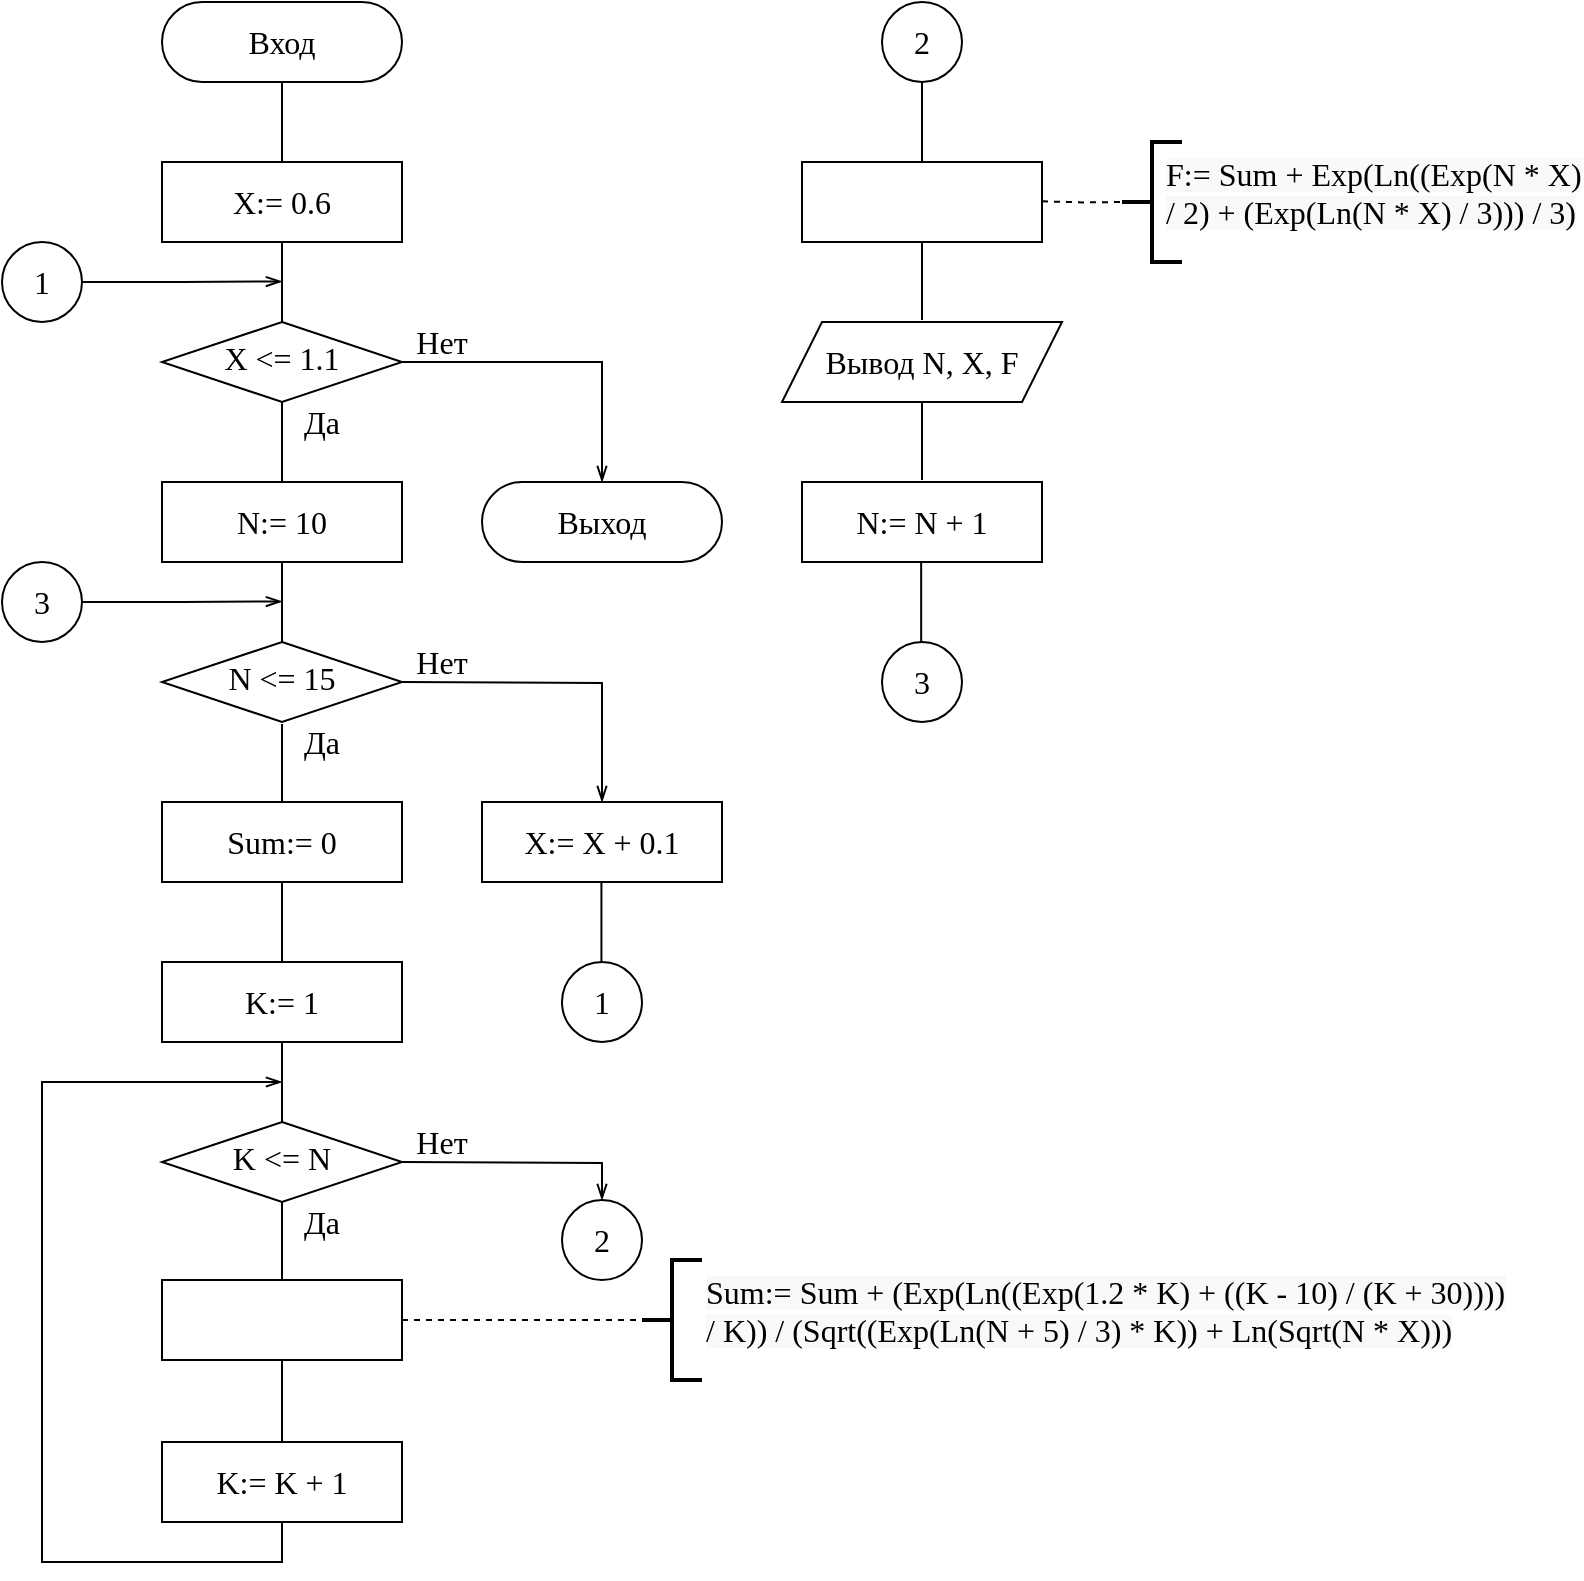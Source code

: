<mxfile version="15.4.0" type="device"><diagram id="C5RBs43oDa-KdzZeNtuy" name="Page-1"><mxGraphModel dx="2557" dy="1027" grid="1" gridSize="10" guides="1" tooltips="1" connect="1" arrows="1" fold="1" page="1" pageScale="1" pageWidth="827" pageHeight="1169" math="0" shadow="0"><root><mxCell id="WIyWlLk6GJQsqaUBKTNV-0"/><mxCell id="WIyWlLk6GJQsqaUBKTNV-1" parent="WIyWlLk6GJQsqaUBKTNV-0"/><mxCell id="ev4SSXrMI-M9NUrjME81-0" value="Вход" style="rounded=1;whiteSpace=wrap;html=1;fontSize=16;glass=0;strokeWidth=1;shadow=0;arcSize=50;fontFamily=Times New Roman;" vertex="1" parent="WIyWlLk6GJQsqaUBKTNV-1"><mxGeometry x="-730" y="40" width="120" height="40" as="geometry"/></mxCell><mxCell id="ev4SSXrMI-M9NUrjME81-1" value="X &amp;lt;= 1.1" style="rhombus;whiteSpace=wrap;html=1;shadow=0;fontFamily=Times New Roman;fontSize=16;align=center;strokeWidth=1;spacing=6;spacingTop=-4;" vertex="1" parent="WIyWlLk6GJQsqaUBKTNV-1"><mxGeometry x="-730" y="200" width="120" height="40" as="geometry"/></mxCell><mxCell id="ev4SSXrMI-M9NUrjME81-2" value="X:= 0.6" style="rounded=0;whiteSpace=wrap;html=1;fontFamily=Times New Roman;fontSize=16;" vertex="1" parent="WIyWlLk6GJQsqaUBKTNV-1"><mxGeometry x="-730" y="120" width="120" height="40" as="geometry"/></mxCell><mxCell id="ev4SSXrMI-M9NUrjME81-3" value="N:= 10" style="rounded=0;whiteSpace=wrap;html=1;fontFamily=Times New Roman;fontSize=16;" vertex="1" parent="WIyWlLk6GJQsqaUBKTNV-1"><mxGeometry x="-730" y="280" width="120" height="40" as="geometry"/></mxCell><mxCell id="ev4SSXrMI-M9NUrjME81-4" value="N &amp;lt;= 15" style="rhombus;whiteSpace=wrap;html=1;shadow=0;fontFamily=Times New Roman;fontSize=16;align=center;strokeWidth=1;spacing=6;spacingTop=-4;" vertex="1" parent="WIyWlLk6GJQsqaUBKTNV-1"><mxGeometry x="-730" y="360" width="120" height="40" as="geometry"/></mxCell><mxCell id="ev4SSXrMI-M9NUrjME81-5" value="&lt;span style=&quot;color: rgb(0, 0, 0); font-style: normal; font-weight: 400; letter-spacing: normal; text-align: center; text-indent: 0px; text-transform: none; word-spacing: 0px; background-color: rgb(248, 249, 250); display: inline; float: none; font-size: 16px;&quot;&gt;&lt;font style=&quot;font-size: 16px;&quot;&gt;Sum:= Sum + (Exp(Ln((Exp(1.2 * K) + ((K - 10) / (K + 30)))) / K)) / (Sqrt((Exp(Ln(N + 5) / 3) * K)) + Ln(Sqrt(N * X)))&lt;/font&gt;&lt;/span&gt;" style="text;whiteSpace=wrap;html=1;fontFamily=Times New Roman;fontSize=16;" vertex="1" parent="WIyWlLk6GJQsqaUBKTNV-1"><mxGeometry x="-460" y="669" width="410" height="60" as="geometry"/></mxCell><mxCell id="ev4SSXrMI-M9NUrjME81-6" value="" style="endArrow=none;html=1;exitX=0.5;exitY=1;exitDx=0;exitDy=0;entryX=0.5;entryY=0;entryDx=0;entryDy=0;fontFamily=Times New Roman;fontSize=16;" edge="1" parent="WIyWlLk6GJQsqaUBKTNV-1" source="ev4SSXrMI-M9NUrjME81-0" target="ev4SSXrMI-M9NUrjME81-2"><mxGeometry width="50" height="50" relative="1" as="geometry"><mxPoint x="-600" y="190" as="sourcePoint"/><mxPoint x="-550" y="140" as="targetPoint"/></mxGeometry></mxCell><mxCell id="ev4SSXrMI-M9NUrjME81-7" value="" style="endArrow=none;html=1;exitX=0.5;exitY=1;exitDx=0;exitDy=0;entryX=0.5;entryY=0;entryDx=0;entryDy=0;fontFamily=Times New Roman;fontSize=16;" edge="1" parent="WIyWlLk6GJQsqaUBKTNV-1" source="ev4SSXrMI-M9NUrjME81-2" target="ev4SSXrMI-M9NUrjME81-1"><mxGeometry width="50" height="50" relative="1" as="geometry"><mxPoint x="-600" y="190" as="sourcePoint"/><mxPoint x="-550" y="140" as="targetPoint"/></mxGeometry></mxCell><mxCell id="ev4SSXrMI-M9NUrjME81-8" value="" style="endArrow=none;html=1;exitX=0.5;exitY=1;exitDx=0;exitDy=0;entryX=0.5;entryY=0;entryDx=0;entryDy=0;fontFamily=Times New Roman;fontSize=16;" edge="1" parent="WIyWlLk6GJQsqaUBKTNV-1" source="ev4SSXrMI-M9NUrjME81-3" target="ev4SSXrMI-M9NUrjME81-4"><mxGeometry width="50" height="50" relative="1" as="geometry"><mxPoint x="-370" y="520" as="sourcePoint"/><mxPoint x="-320" y="470" as="targetPoint"/></mxGeometry></mxCell><mxCell id="ev4SSXrMI-M9NUrjME81-9" value="Да" style="text;html=1;strokeColor=none;fillColor=none;align=center;verticalAlign=middle;whiteSpace=wrap;rounded=0;hachureGap=4;pointerEvents=0;fontFamily=Times New Roman;fontSize=16;" vertex="1" parent="WIyWlLk6GJQsqaUBKTNV-1"><mxGeometry x="-670" y="240" width="40" height="20" as="geometry"/></mxCell><mxCell id="ev4SSXrMI-M9NUrjME81-10" value="Нет" style="text;html=1;strokeColor=none;fillColor=none;align=center;verticalAlign=middle;whiteSpace=wrap;rounded=0;hachureGap=4;pointerEvents=0;fontFamily=Times New Roman;fontSize=16;" vertex="1" parent="WIyWlLk6GJQsqaUBKTNV-1"><mxGeometry x="-610" y="200" width="40" height="20" as="geometry"/></mxCell><mxCell id="ev4SSXrMI-M9NUrjME81-11" value="" style="endArrow=none;html=1;entryX=0.5;entryY=1;entryDx=0;entryDy=0;fontFamily=Times New Roman;fontSize=16;exitX=0.5;exitY=0;exitDx=0;exitDy=0;" edge="1" parent="WIyWlLk6GJQsqaUBKTNV-1" target="ev4SSXrMI-M9NUrjME81-1"><mxGeometry width="50" height="50" relative="1" as="geometry"><mxPoint x="-670" y="280" as="sourcePoint"/><mxPoint x="-670" y="240" as="targetPoint"/></mxGeometry></mxCell><mxCell id="ev4SSXrMI-M9NUrjME81-12" value="K:= K + 1" style="rounded=0;whiteSpace=wrap;html=1;fontFamily=Times New Roman;fontSize=16;" vertex="1" parent="WIyWlLk6GJQsqaUBKTNV-1"><mxGeometry x="-730" y="760" width="120" height="40" as="geometry"/></mxCell><mxCell id="ev4SSXrMI-M9NUrjME81-13" value="K &amp;lt;= N" style="rhombus;whiteSpace=wrap;html=1;shadow=0;fontFamily=Times New Roman;fontSize=16;align=center;strokeWidth=1;spacing=6;spacingTop=-4;" vertex="1" parent="WIyWlLk6GJQsqaUBKTNV-1"><mxGeometry x="-730" y="600" width="120" height="40" as="geometry"/></mxCell><mxCell id="ev4SSXrMI-M9NUrjME81-14" value="" style="rounded=0;whiteSpace=wrap;html=1;fontFamily=Times New Roman;fontSize=16;" vertex="1" parent="WIyWlLk6GJQsqaUBKTNV-1"><mxGeometry x="-730" y="679" width="120" height="40" as="geometry"/></mxCell><mxCell id="ev4SSXrMI-M9NUrjME81-15" value="K:= 1" style="rounded=0;whiteSpace=wrap;html=1;fontSize=16;fontFamily=Times New Roman;" vertex="1" parent="WIyWlLk6GJQsqaUBKTNV-1"><mxGeometry x="-730" y="520" width="120" height="40" as="geometry"/></mxCell><mxCell id="ev4SSXrMI-M9NUrjME81-16" value="" style="endArrow=none;html=1;rounded=0;edgeStyle=orthogonalEdgeStyle;entryX=0.5;entryY=1;entryDx=0;entryDy=0;exitX=0.5;exitY=0;exitDx=0;exitDy=0;fontSize=16;fontFamily=Times New Roman;" edge="1" parent="WIyWlLk6GJQsqaUBKTNV-1" source="ev4SSXrMI-M9NUrjME81-13" target="ev4SSXrMI-M9NUrjME81-15"><mxGeometry width="50" height="50" relative="1" as="geometry"><mxPoint x="-660" y="760" as="sourcePoint"/><mxPoint x="-520" y="800" as="targetPoint"/></mxGeometry></mxCell><mxCell id="ev4SSXrMI-M9NUrjME81-17" value="Sum:= 0" style="rounded=0;whiteSpace=wrap;html=1;fontFamily=Times New Roman;fontSize=16;" vertex="1" parent="WIyWlLk6GJQsqaUBKTNV-1"><mxGeometry x="-730" y="440" width="120" height="40" as="geometry"/></mxCell><mxCell id="ev4SSXrMI-M9NUrjME81-18" value="" style="endArrow=none;html=1;rounded=0;edgeStyle=orthogonalEdgeStyle;entryX=0.5;entryY=0;entryDx=0;entryDy=0;exitX=0.5;exitY=1;exitDx=0;exitDy=0;fontSize=16;fontFamily=Times New Roman;" edge="1" parent="WIyWlLk6GJQsqaUBKTNV-1" source="ev4SSXrMI-M9NUrjME81-14"><mxGeometry width="50" height="50" relative="1" as="geometry"><mxPoint x="-650" y="740" as="sourcePoint"/><mxPoint x="-670" y="760" as="targetPoint"/></mxGeometry></mxCell><mxCell id="ev4SSXrMI-M9NUrjME81-19" value="" style="endArrow=none;html=1;rounded=0;edgeStyle=orthogonalEdgeStyle;entryX=0.5;entryY=1;entryDx=0;entryDy=0;exitX=0.5;exitY=0;exitDx=0;exitDy=0;fontSize=16;fontFamily=Times New Roman;" edge="1" parent="WIyWlLk6GJQsqaUBKTNV-1" source="ev4SSXrMI-M9NUrjME81-15" target="ev4SSXrMI-M9NUrjME81-17"><mxGeometry width="50" height="50" relative="1" as="geometry"><mxPoint x="-600" y="540" as="sourcePoint"/><mxPoint x="-600" y="500" as="targetPoint"/></mxGeometry></mxCell><mxCell id="ev4SSXrMI-M9NUrjME81-20" value="" style="endArrow=none;html=1;rounded=0;edgeStyle=orthogonalEdgeStyle;entryX=0.5;entryY=1;entryDx=0;entryDy=0;exitX=0.5;exitY=0;exitDx=0;exitDy=0;fontSize=16;fontFamily=Times New Roman;" edge="1" parent="WIyWlLk6GJQsqaUBKTNV-1" source="ev4SSXrMI-M9NUrjME81-14" target="ev4SSXrMI-M9NUrjME81-13"><mxGeometry width="50" height="50" relative="1" as="geometry"><mxPoint x="-670" y="680" as="sourcePoint"/><mxPoint x="-290" y="730" as="targetPoint"/></mxGeometry></mxCell><mxCell id="ev4SSXrMI-M9NUrjME81-21" value="" style="endArrow=none;html=1;rounded=0;edgeStyle=orthogonalEdgeStyle;entryX=0.5;entryY=1;entryDx=0;entryDy=0;exitX=0.5;exitY=0;exitDx=0;exitDy=0;fontSize=16;fontFamily=Times New Roman;" edge="1" parent="WIyWlLk6GJQsqaUBKTNV-1"><mxGeometry width="50" height="50" relative="1" as="geometry"><mxPoint x="-670" y="440" as="sourcePoint"/><mxPoint x="-670" y="401.0" as="targetPoint"/></mxGeometry></mxCell><mxCell id="ev4SSXrMI-M9NUrjME81-22" value="" style="endArrow=openThin;html=1;fontFamily=Times New Roman;fontSize=16;endFill=0;exitX=1;exitY=0.5;exitDx=0;exitDy=0;rounded=0;edgeStyle=orthogonalEdgeStyle;entryX=0.5;entryY=0;entryDx=0;entryDy=0;" edge="1" parent="WIyWlLk6GJQsqaUBKTNV-1" source="ev4SSXrMI-M9NUrjME81-1" target="ev4SSXrMI-M9NUrjME81-33"><mxGeometry width="50" height="50" relative="1" as="geometry"><mxPoint x="-530" y="300" as="sourcePoint"/><mxPoint x="-550" y="240" as="targetPoint"/><Array as="points"><mxPoint x="-510" y="220"/></Array></mxGeometry></mxCell><mxCell id="ev4SSXrMI-M9NUrjME81-23" value="Да" style="text;html=1;strokeColor=none;fillColor=none;align=center;verticalAlign=middle;whiteSpace=wrap;rounded=0;hachureGap=4;pointerEvents=0;fontFamily=Times New Roman;fontSize=16;" vertex="1" parent="WIyWlLk6GJQsqaUBKTNV-1"><mxGeometry x="-670" y="400" width="40" height="20" as="geometry"/></mxCell><mxCell id="ev4SSXrMI-M9NUrjME81-24" value="Нет" style="text;html=1;strokeColor=none;fillColor=none;align=center;verticalAlign=middle;whiteSpace=wrap;rounded=0;hachureGap=4;pointerEvents=0;fontFamily=Times New Roman;fontSize=16;" vertex="1" parent="WIyWlLk6GJQsqaUBKTNV-1"><mxGeometry x="-610" y="360" width="40" height="20" as="geometry"/></mxCell><mxCell id="ev4SSXrMI-M9NUrjME81-25" value="" style="endArrow=openThin;html=1;fontFamily=Times New Roman;fontSize=16;endFill=0;exitX=1;exitY=0.5;exitDx=0;exitDy=0;rounded=0;edgeStyle=orthogonalEdgeStyle;entryX=0.5;entryY=0;entryDx=0;entryDy=0;" edge="1" parent="WIyWlLk6GJQsqaUBKTNV-1" target="ev4SSXrMI-M9NUrjME81-34"><mxGeometry width="50" height="50" relative="1" as="geometry"><mxPoint x="-610" y="380" as="sourcePoint"/><mxPoint x="-550" y="400" as="targetPoint"/><Array as="points"/></mxGeometry></mxCell><mxCell id="ev4SSXrMI-M9NUrjME81-26" value="Нет" style="text;html=1;strokeColor=none;fillColor=none;align=center;verticalAlign=middle;whiteSpace=wrap;rounded=0;hachureGap=4;pointerEvents=0;fontFamily=Times New Roman;fontSize=16;" vertex="1" parent="WIyWlLk6GJQsqaUBKTNV-1"><mxGeometry x="-610" y="600" width="40" height="20" as="geometry"/></mxCell><mxCell id="ev4SSXrMI-M9NUrjME81-27" value="2" style="ellipse;whiteSpace=wrap;html=1;aspect=fixed;rounded=0;fontFamily=Times New Roman;fontSize=16;" vertex="1" parent="WIyWlLk6GJQsqaUBKTNV-1"><mxGeometry x="-530" y="639" width="40" height="40" as="geometry"/></mxCell><mxCell id="ev4SSXrMI-M9NUrjME81-28" value="" style="endArrow=openThin;html=1;fontFamily=Times New Roman;fontSize=16;endFill=0;exitX=1;exitY=0.5;exitDx=0;exitDy=0;rounded=0;edgeStyle=orthogonalEdgeStyle;entryX=0.5;entryY=0;entryDx=0;entryDy=0;" edge="1" parent="WIyWlLk6GJQsqaUBKTNV-1" target="ev4SSXrMI-M9NUrjME81-27"><mxGeometry width="50" height="50" relative="1" as="geometry"><mxPoint x="-610" y="620" as="sourcePoint"/><mxPoint x="-410" y="700" as="targetPoint"/><Array as="points"/></mxGeometry></mxCell><mxCell id="ev4SSXrMI-M9NUrjME81-29" value="" style="endArrow=openThin;html=1;fontFamily=Times New Roman;fontSize=16;endFill=0;rounded=0;edgeStyle=orthogonalEdgeStyle;exitX=0.5;exitY=1;exitDx=0;exitDy=0;" edge="1" parent="WIyWlLk6GJQsqaUBKTNV-1" source="ev4SSXrMI-M9NUrjME81-12"><mxGeometry width="50" height="50" relative="1" as="geometry"><mxPoint x="-670" y="820" as="sourcePoint"/><mxPoint x="-670" y="580" as="targetPoint"/><Array as="points"><mxPoint x="-670" y="820"/><mxPoint x="-790" y="820"/><mxPoint x="-790" y="580"/></Array></mxGeometry></mxCell><mxCell id="ev4SSXrMI-M9NUrjME81-30" value="Да" style="text;html=1;strokeColor=none;fillColor=none;align=center;verticalAlign=middle;whiteSpace=wrap;rounded=0;hachureGap=4;pointerEvents=0;fontFamily=Times New Roman;fontSize=16;" vertex="1" parent="WIyWlLk6GJQsqaUBKTNV-1"><mxGeometry x="-670" y="640" width="40" height="20" as="geometry"/></mxCell><mxCell id="ev4SSXrMI-M9NUrjME81-31" value="" style="strokeWidth=2;html=1;shape=mxgraph.flowchart.annotation_2;align=left;fontSize=16;rounded=0;fillColor=none;fontFamily=Times New Roman;" vertex="1" parent="WIyWlLk6GJQsqaUBKTNV-1"><mxGeometry x="-490" y="669" width="30" height="60" as="geometry"/></mxCell><mxCell id="ev4SSXrMI-M9NUrjME81-32" value="" style="endArrow=none;dashed=1;html=1;fontSize=16;entryX=0;entryY=0.5;entryPerimeter=0;rounded=0;edgeStyle=orthogonalEdgeStyle;exitX=1;exitY=0.5;exitDx=0;exitDy=0;fontFamily=Times New Roman;" edge="1" parent="WIyWlLk6GJQsqaUBKTNV-1" source="ev4SSXrMI-M9NUrjME81-14" target="ev4SSXrMI-M9NUrjME81-31"><mxGeometry width="50" height="50" relative="1" as="geometry"><mxPoint x="-520" y="699" as="sourcePoint"/><mxPoint x="-536.5" y="689" as="targetPoint"/></mxGeometry></mxCell><mxCell id="ev4SSXrMI-M9NUrjME81-33" value="Выход" style="rounded=1;whiteSpace=wrap;html=1;fontSize=16;glass=0;strokeWidth=1;shadow=0;arcSize=50;fontFamily=Times New Roman;" vertex="1" parent="WIyWlLk6GJQsqaUBKTNV-1"><mxGeometry x="-570" y="280" width="120" height="40" as="geometry"/></mxCell><mxCell id="ev4SSXrMI-M9NUrjME81-34" value="X:= X + 0.1" style="rounded=0;whiteSpace=wrap;html=1;fontFamily=Times New Roman;fontSize=16;" vertex="1" parent="WIyWlLk6GJQsqaUBKTNV-1"><mxGeometry x="-570" y="440" width="120" height="40" as="geometry"/></mxCell><mxCell id="ev4SSXrMI-M9NUrjME81-35" value="1" style="ellipse;whiteSpace=wrap;html=1;aspect=fixed;rounded=0;fontFamily=Times New Roman;fontSize=16;" vertex="1" parent="WIyWlLk6GJQsqaUBKTNV-1"><mxGeometry x="-530" y="520" width="40" height="40" as="geometry"/></mxCell><mxCell id="ev4SSXrMI-M9NUrjME81-36" value="" style="endArrow=none;html=1;rounded=0;edgeStyle=orthogonalEdgeStyle;fontSize=16;fontFamily=Times New Roman;" edge="1" parent="WIyWlLk6GJQsqaUBKTNV-1"><mxGeometry width="50" height="50" relative="1" as="geometry"><mxPoint x="-510.29" y="520" as="sourcePoint"/><mxPoint x="-510.29" y="480" as="targetPoint"/></mxGeometry></mxCell><mxCell id="ev4SSXrMI-M9NUrjME81-37" value="1" style="ellipse;whiteSpace=wrap;html=1;aspect=fixed;rounded=0;fontFamily=Times New Roman;fontSize=16;" vertex="1" parent="WIyWlLk6GJQsqaUBKTNV-1"><mxGeometry x="-810" y="160" width="40" height="40" as="geometry"/></mxCell><mxCell id="ev4SSXrMI-M9NUrjME81-38" value="" style="endArrow=openThin;html=1;fontFamily=Times New Roman;fontSize=16;endFill=0;exitX=1;exitY=0.5;exitDx=0;exitDy=0;rounded=0;edgeStyle=orthogonalEdgeStyle;" edge="1" parent="WIyWlLk6GJQsqaUBKTNV-1" source="ev4SSXrMI-M9NUrjME81-37"><mxGeometry width="50" height="50" relative="1" as="geometry"><mxPoint x="-790" y="179.71" as="sourcePoint"/><mxPoint x="-670" y="179.71" as="targetPoint"/><Array as="points"/></mxGeometry></mxCell><mxCell id="ev4SSXrMI-M9NUrjME81-39" value="" style="rounded=0;whiteSpace=wrap;html=1;fontFamily=Times New Roman;fontSize=16;" vertex="1" parent="WIyWlLk6GJQsqaUBKTNV-1"><mxGeometry x="-410" y="120" width="120" height="40" as="geometry"/></mxCell><mxCell id="ev4SSXrMI-M9NUrjME81-40" value="&lt;span style=&quot;color: rgb(0, 0, 0); font-size: 16px; font-style: normal; font-weight: 400; letter-spacing: normal; text-align: center; text-indent: 0px; text-transform: none; word-spacing: 0px; background-color: rgb(248, 249, 250); display: inline; float: none;&quot;&gt;F:= Sum + Exp(Ln((Exp(N * X) / 2) + (Exp(Ln(N * X) / 3))) / 3)&lt;/span&gt;" style="text;whiteSpace=wrap;html=1;fontFamily=Times New Roman;fontSize=16;" vertex="1" parent="WIyWlLk6GJQsqaUBKTNV-1"><mxGeometry x="-230" y="110" width="210" height="60" as="geometry"/></mxCell><mxCell id="ev4SSXrMI-M9NUrjME81-41" value="Вывод N, X, F" style="shape=parallelogram;perimeter=parallelogramPerimeter;whiteSpace=wrap;html=1;fixedSize=1;fontFamily=Times New Roman;fontSize=16;" vertex="1" parent="WIyWlLk6GJQsqaUBKTNV-1"><mxGeometry x="-420" y="200" width="140" height="40" as="geometry"/></mxCell><mxCell id="ev4SSXrMI-M9NUrjME81-42" value="N:= N + 1" style="rounded=0;whiteSpace=wrap;html=1;fontFamily=Times New Roman;fontSize=16;" vertex="1" parent="WIyWlLk6GJQsqaUBKTNV-1"><mxGeometry x="-410" y="280" width="120" height="40" as="geometry"/></mxCell><mxCell id="ev4SSXrMI-M9NUrjME81-43" value="" style="endArrow=none;html=1;rounded=0;edgeStyle=orthogonalEdgeStyle;entryX=0.5;entryY=1;entryDx=0;entryDy=0;exitX=0.5;exitY=0;exitDx=0;exitDy=0;fontSize=16;fontFamily=Times New Roman;" edge="1" parent="WIyWlLk6GJQsqaUBKTNV-1"><mxGeometry width="50" height="50" relative="1" as="geometry"><mxPoint x="-350" y="199.0" as="sourcePoint"/><mxPoint x="-350" y="160" as="targetPoint"/></mxGeometry></mxCell><mxCell id="ev4SSXrMI-M9NUrjME81-44" value="" style="endArrow=none;html=1;rounded=0;edgeStyle=orthogonalEdgeStyle;entryX=0.5;entryY=1;entryDx=0;entryDy=0;exitX=0.5;exitY=0;exitDx=0;exitDy=0;fontSize=16;fontFamily=Times New Roman;" edge="1" parent="WIyWlLk6GJQsqaUBKTNV-1"><mxGeometry width="50" height="50" relative="1" as="geometry"><mxPoint x="-350" y="279" as="sourcePoint"/><mxPoint x="-350" y="240" as="targetPoint"/></mxGeometry></mxCell><mxCell id="ev4SSXrMI-M9NUrjME81-45" value="2" style="ellipse;whiteSpace=wrap;html=1;aspect=fixed;rounded=0;fontFamily=Times New Roman;fontSize=16;" vertex="1" parent="WIyWlLk6GJQsqaUBKTNV-1"><mxGeometry x="-370" y="40" width="40" height="40" as="geometry"/></mxCell><mxCell id="ev4SSXrMI-M9NUrjME81-46" value="" style="strokeWidth=2;html=1;shape=mxgraph.flowchart.annotation_2;align=left;fontSize=16;rounded=0;fillColor=none;fontFamily=Times New Roman;" vertex="1" parent="WIyWlLk6GJQsqaUBKTNV-1"><mxGeometry x="-250" y="110" width="30" height="60" as="geometry"/></mxCell><mxCell id="ev4SSXrMI-M9NUrjME81-47" value="" style="endArrow=none;dashed=1;html=1;fontSize=16;rounded=0;edgeStyle=orthogonalEdgeStyle;exitX=1;exitY=0.5;exitDx=0;exitDy=0;entryX=0;entryY=0.5;entryDx=0;entryDy=0;entryPerimeter=0;fontFamily=Times New Roman;" edge="1" parent="WIyWlLk6GJQsqaUBKTNV-1" target="ev4SSXrMI-M9NUrjME81-46"><mxGeometry width="50" height="50" relative="1" as="geometry"><mxPoint x="-290" y="139.66" as="sourcePoint"/><mxPoint x="-230" y="110" as="targetPoint"/></mxGeometry></mxCell><mxCell id="ev4SSXrMI-M9NUrjME81-48" value="" style="endArrow=none;html=1;rounded=0;edgeStyle=orthogonalEdgeStyle;entryX=0.5;entryY=1;entryDx=0;entryDy=0;fontSize=16;fontFamily=Times New Roman;" edge="1" parent="WIyWlLk6GJQsqaUBKTNV-1" target="ev4SSXrMI-M9NUrjME81-45"><mxGeometry width="50" height="50" relative="1" as="geometry"><mxPoint x="-330" y="120" as="sourcePoint"/><mxPoint x="-330" y="80" as="targetPoint"/><Array as="points"><mxPoint x="-350" y="120"/></Array></mxGeometry></mxCell><mxCell id="ev4SSXrMI-M9NUrjME81-49" value="" style="endArrow=none;html=1;rounded=0;edgeStyle=orthogonalEdgeStyle;fontSize=16;fontFamily=Times New Roman;" edge="1" parent="WIyWlLk6GJQsqaUBKTNV-1"><mxGeometry width="50" height="50" relative="1" as="geometry"><mxPoint x="-350.42" y="360" as="sourcePoint"/><mxPoint x="-350.42" y="320" as="targetPoint"/></mxGeometry></mxCell><mxCell id="ev4SSXrMI-M9NUrjME81-50" value="3" style="ellipse;whiteSpace=wrap;html=1;aspect=fixed;rounded=0;fontFamily=Times New Roman;fontSize=16;" vertex="1" parent="WIyWlLk6GJQsqaUBKTNV-1"><mxGeometry x="-370" y="360" width="40" height="40" as="geometry"/></mxCell><mxCell id="ev4SSXrMI-M9NUrjME81-51" value="3" style="ellipse;whiteSpace=wrap;html=1;aspect=fixed;rounded=0;fontFamily=Times New Roman;fontSize=16;" vertex="1" parent="WIyWlLk6GJQsqaUBKTNV-1"><mxGeometry x="-810" y="320" width="40" height="40" as="geometry"/></mxCell><mxCell id="ev4SSXrMI-M9NUrjME81-52" value="" style="endArrow=openThin;html=1;fontFamily=Times New Roman;fontSize=16;endFill=0;exitX=1;exitY=0.5;exitDx=0;exitDy=0;rounded=0;edgeStyle=orthogonalEdgeStyle;" edge="1" parent="WIyWlLk6GJQsqaUBKTNV-1" source="ev4SSXrMI-M9NUrjME81-51"><mxGeometry width="50" height="50" relative="1" as="geometry"><mxPoint x="-790" y="339.71" as="sourcePoint"/><mxPoint x="-670" y="339.71" as="targetPoint"/><Array as="points"/></mxGeometry></mxCell></root></mxGraphModel></diagram></mxfile>
